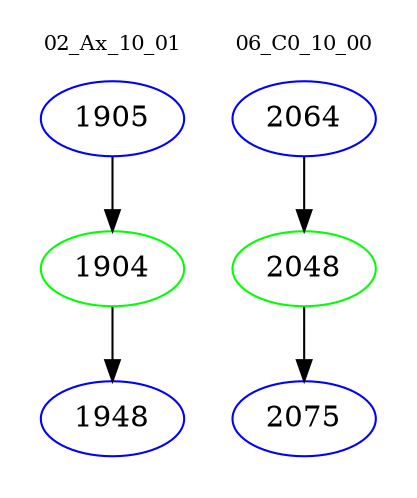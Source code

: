 digraph{
subgraph cluster_0 {
color = white
label = "02_Ax_10_01";
fontsize=10;
T0_1905 [label="1905", color="blue"]
T0_1905 -> T0_1904 [color="black"]
T0_1904 [label="1904", color="green"]
T0_1904 -> T0_1948 [color="black"]
T0_1948 [label="1948", color="blue"]
}
subgraph cluster_1 {
color = white
label = "06_C0_10_00";
fontsize=10;
T1_2064 [label="2064", color="blue"]
T1_2064 -> T1_2048 [color="black"]
T1_2048 [label="2048", color="green"]
T1_2048 -> T1_2075 [color="black"]
T1_2075 [label="2075", color="blue"]
}
}
